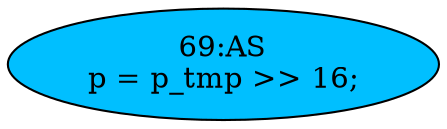 strict digraph "" {
	node [label="\N"];
	"69:AS"	 [ast="<pyverilog.vparser.ast.Assign object at 0x7f96d5ed2250>",
		def_var="['p']",
		fillcolor=deepskyblue,
		label="69:AS
p = p_tmp >> 16;",
		statements="[]",
		style=filled,
		typ=Assign,
		use_var="['p_tmp']"];
}
